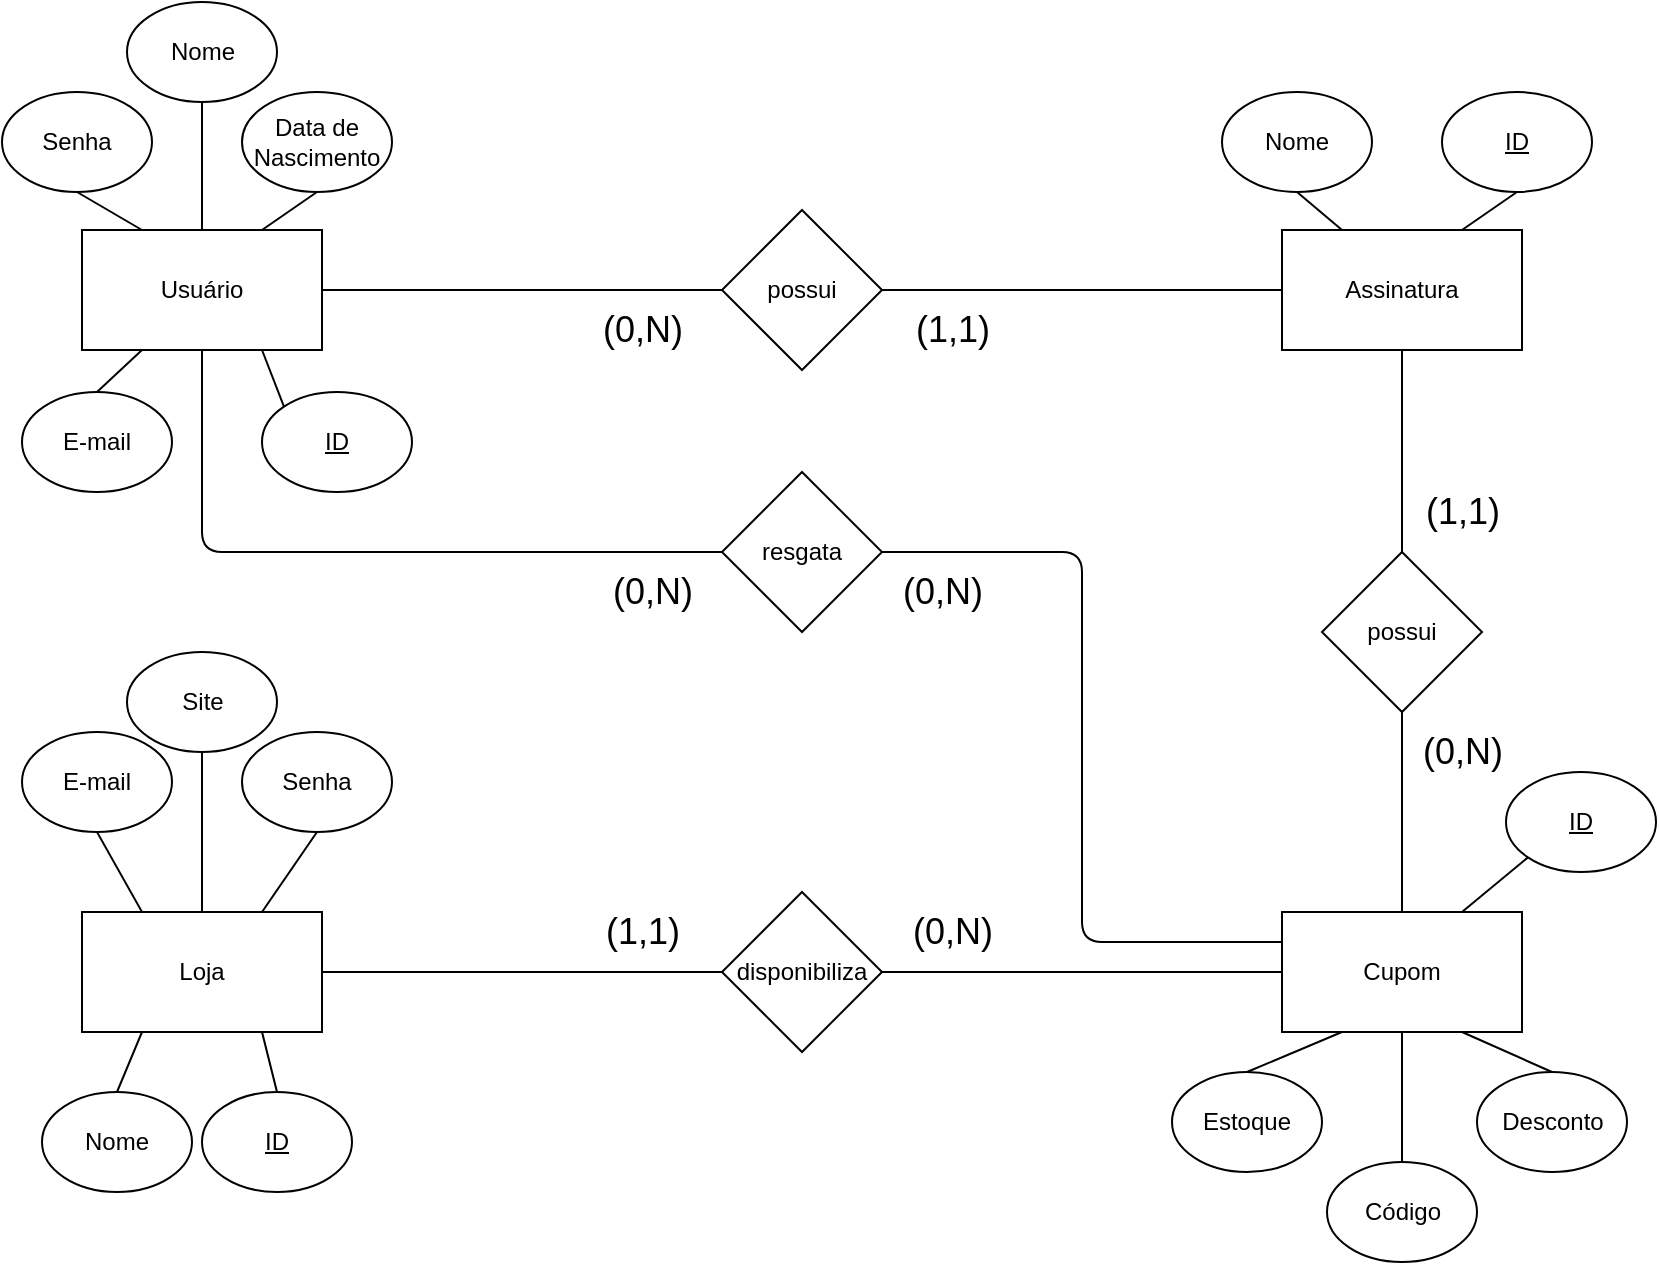 <mxfile version="14.6.11" type="device"><diagram id="ay5TarGI0MLjpy6J8z-U" name="Page-1"><mxGraphModel dx="1288" dy="728" grid="1" gridSize="10" guides="1" tooltips="1" connect="1" arrows="1" fold="1" page="1" pageScale="1" pageWidth="827" pageHeight="1169" math="0" shadow="0"><root><mxCell id="0"/><mxCell id="1" parent="0"/><mxCell id="eCf7UNtmftzZG42mIyuP-1" value="Usuário" style="rounded=0;whiteSpace=wrap;html=1;" parent="1" vertex="1"><mxGeometry x="40" y="119" width="120" height="60" as="geometry"/></mxCell><mxCell id="eCf7UNtmftzZG42mIyuP-2" value="Cupom" style="rounded=0;whiteSpace=wrap;html=1;" parent="1" vertex="1"><mxGeometry x="640" y="460" width="120" height="60" as="geometry"/></mxCell><mxCell id="eCf7UNtmftzZG42mIyuP-3" value="Assinatura" style="rounded=0;whiteSpace=wrap;html=1;" parent="1" vertex="1"><mxGeometry x="640" y="119" width="120" height="60" as="geometry"/></mxCell><mxCell id="eCf7UNtmftzZG42mIyuP-4" value="" style="endArrow=none;html=1;entryX=0.25;entryY=1;entryDx=0;entryDy=0;exitX=0.5;exitY=0;exitDx=0;exitDy=0;" parent="1" source="eCf7UNtmftzZG42mIyuP-5" target="eCf7UNtmftzZG42mIyuP-1" edge="1"><mxGeometry width="50" height="50" relative="1" as="geometry"><mxPoint x="80" y="219" as="sourcePoint"/><mxPoint x="440" y="419" as="targetPoint"/></mxGeometry></mxCell><mxCell id="eCf7UNtmftzZG42mIyuP-5" value="E-mail" style="ellipse;whiteSpace=wrap;html=1;" parent="1" vertex="1"><mxGeometry x="10" y="200" width="75" height="50" as="geometry"/></mxCell><mxCell id="eCf7UNtmftzZG42mIyuP-6" value="" style="endArrow=none;html=1;entryX=0.5;entryY=0;entryDx=0;entryDy=0;exitX=0.5;exitY=1;exitDx=0;exitDy=0;" parent="1" source="eCf7UNtmftzZG42mIyuP-7" target="eCf7UNtmftzZG42mIyuP-1" edge="1"><mxGeometry width="50" height="50" relative="1" as="geometry"><mxPoint x="170" y="219" as="sourcePoint"/><mxPoint x="160" y="179" as="targetPoint"/></mxGeometry></mxCell><mxCell id="eCf7UNtmftzZG42mIyuP-7" value="Nome" style="ellipse;whiteSpace=wrap;html=1;" parent="1" vertex="1"><mxGeometry x="62.5" y="5" width="75" height="50" as="geometry"/></mxCell><mxCell id="eCf7UNtmftzZG42mIyuP-11" value="" style="endArrow=none;html=1;entryX=0.25;entryY=0;entryDx=0;entryDy=0;exitX=0.5;exitY=1;exitDx=0;exitDy=0;" parent="1" source="eCf7UNtmftzZG42mIyuP-12" target="eCf7UNtmftzZG42mIyuP-1" edge="1"><mxGeometry width="50" height="50" relative="1" as="geometry"><mxPoint x="379" y="159" as="sourcePoint"/><mxPoint x="204" y="169" as="targetPoint"/></mxGeometry></mxCell><mxCell id="eCf7UNtmftzZG42mIyuP-12" value="Senha" style="ellipse;whiteSpace=wrap;html=1;" parent="1" vertex="1"><mxGeometry y="50" width="75" height="50" as="geometry"/></mxCell><mxCell id="eCf7UNtmftzZG42mIyuP-13" value="" style="endArrow=none;html=1;entryX=0.75;entryY=0;entryDx=0;entryDy=0;exitX=0.5;exitY=1;exitDx=0;exitDy=0;" parent="1" source="eCf7UNtmftzZG42mIyuP-14" target="eCf7UNtmftzZG42mIyuP-1" edge="1"><mxGeometry width="50" height="50" relative="1" as="geometry"><mxPoint x="280" y="179" as="sourcePoint"/><mxPoint x="240" y="139" as="targetPoint"/></mxGeometry></mxCell><mxCell id="eCf7UNtmftzZG42mIyuP-14" value="Data de Nascimento" style="ellipse;whiteSpace=wrap;html=1;" parent="1" vertex="1"><mxGeometry x="120" y="50" width="75" height="50" as="geometry"/></mxCell><mxCell id="eCf7UNtmftzZG42mIyuP-15" value="" style="endArrow=none;html=1;entryX=0.75;entryY=1;entryDx=0;entryDy=0;exitX=0;exitY=0;exitDx=0;exitDy=0;" parent="1" source="eCf7UNtmftzZG42mIyuP-16" target="eCf7UNtmftzZG42mIyuP-1" edge="1"><mxGeometry width="50" height="50" relative="1" as="geometry"><mxPoint x="255" y="200" as="sourcePoint"/><mxPoint x="215" y="160" as="targetPoint"/></mxGeometry></mxCell><mxCell id="eCf7UNtmftzZG42mIyuP-16" value="&lt;u&gt;ID&lt;/u&gt;" style="ellipse;whiteSpace=wrap;html=1;" parent="1" vertex="1"><mxGeometry x="130" y="200" width="75" height="50" as="geometry"/></mxCell><mxCell id="eCf7UNtmftzZG42mIyuP-17" value="" style="endArrow=none;html=1;entryX=0.75;entryY=0;entryDx=0;entryDy=0;exitX=0.5;exitY=1;exitDx=0;exitDy=0;" parent="1" source="eCf7UNtmftzZG42mIyuP-18" target="eCf7UNtmftzZG42mIyuP-3" edge="1"><mxGeometry width="50" height="50" relative="1" as="geometry"><mxPoint x="675" y="211" as="sourcePoint"/><mxPoint x="630" y="170" as="targetPoint"/></mxGeometry></mxCell><mxCell id="eCf7UNtmftzZG42mIyuP-18" value="&lt;u&gt;ID&lt;/u&gt;" style="ellipse;whiteSpace=wrap;html=1;" parent="1" vertex="1"><mxGeometry x="720" y="50" width="75" height="50" as="geometry"/></mxCell><mxCell id="eCf7UNtmftzZG42mIyuP-22" value="" style="endArrow=none;html=1;entryX=0.25;entryY=0;entryDx=0;entryDy=0;exitX=0.5;exitY=1;exitDx=0;exitDy=0;" parent="1" source="eCf7UNtmftzZG42mIyuP-23" target="eCf7UNtmftzZG42mIyuP-3" edge="1"><mxGeometry width="50" height="50" relative="1" as="geometry"><mxPoint x="630" y="30" as="sourcePoint"/><mxPoint x="620" y="-10" as="targetPoint"/></mxGeometry></mxCell><mxCell id="eCf7UNtmftzZG42mIyuP-23" value="Nome" style="ellipse;whiteSpace=wrap;html=1;" parent="1" vertex="1"><mxGeometry x="610" y="50" width="75" height="50" as="geometry"/></mxCell><mxCell id="eCf7UNtmftzZG42mIyuP-24" value="possui" style="rhombus;whiteSpace=wrap;html=1;" parent="1" vertex="1"><mxGeometry x="360" y="109" width="80" height="80" as="geometry"/></mxCell><mxCell id="eCf7UNtmftzZG42mIyuP-25" value="" style="endArrow=none;html=1;exitX=1;exitY=0.5;exitDx=0;exitDy=0;entryX=0;entryY=0.5;entryDx=0;entryDy=0;" parent="1" source="eCf7UNtmftzZG42mIyuP-1" target="eCf7UNtmftzZG42mIyuP-24" edge="1"><mxGeometry width="50" height="50" relative="1" as="geometry"><mxPoint x="390" y="380" as="sourcePoint"/><mxPoint x="440" y="330" as="targetPoint"/></mxGeometry></mxCell><mxCell id="eCf7UNtmftzZG42mIyuP-26" value="" style="endArrow=none;html=1;entryX=1;entryY=0.5;entryDx=0;entryDy=0;" parent="1" source="eCf7UNtmftzZG42mIyuP-3" target="eCf7UNtmftzZG42mIyuP-24" edge="1"><mxGeometry width="50" height="50" relative="1" as="geometry"><mxPoint x="170" y="159" as="sourcePoint"/><mxPoint x="384" y="159" as="targetPoint"/></mxGeometry></mxCell><mxCell id="0obMioJeXmshoX4ypOAE-1" value="Loja" style="rounded=0;whiteSpace=wrap;html=1;" parent="1" vertex="1"><mxGeometry x="40" y="460" width="120" height="60" as="geometry"/></mxCell><mxCell id="0obMioJeXmshoX4ypOAE-3" value="" style="endArrow=none;html=1;exitX=1;exitY=0.5;exitDx=0;exitDy=0;entryX=0;entryY=0.5;entryDx=0;entryDy=0;" parent="1" source="0obMioJeXmshoX4ypOAE-1" target="0obMioJeXmshoX4ypOAE-4" edge="1"><mxGeometry width="50" height="50" relative="1" as="geometry"><mxPoint x="390" y="400" as="sourcePoint"/><mxPoint x="350" y="490" as="targetPoint"/></mxGeometry></mxCell><mxCell id="0obMioJeXmshoX4ypOAE-4" value="disponibiliza" style="rhombus;whiteSpace=wrap;html=1;" parent="1" vertex="1"><mxGeometry x="360" y="450" width="80" height="80" as="geometry"/></mxCell><mxCell id="0obMioJeXmshoX4ypOAE-5" value="" style="endArrow=none;html=1;exitX=1;exitY=0.5;exitDx=0;exitDy=0;entryX=0;entryY=0.5;entryDx=0;entryDy=0;" parent="1" source="0obMioJeXmshoX4ypOAE-4" target="eCf7UNtmftzZG42mIyuP-2" edge="1"><mxGeometry width="50" height="50" relative="1" as="geometry"><mxPoint x="440" y="510" as="sourcePoint"/><mxPoint x="640" y="510" as="targetPoint"/></mxGeometry></mxCell><mxCell id="0obMioJeXmshoX4ypOAE-6" value="" style="endArrow=none;html=1;exitX=0.5;exitY=0;exitDx=0;exitDy=0;entryX=0.5;entryY=1;entryDx=0;entryDy=0;" parent="1" source="eCf7UNtmftzZG42mIyuP-2" target="0obMioJeXmshoX4ypOAE-7" edge="1"><mxGeometry width="50" height="50" relative="1" as="geometry"><mxPoint x="390" y="400" as="sourcePoint"/><mxPoint x="700" y="340" as="targetPoint"/></mxGeometry></mxCell><mxCell id="0obMioJeXmshoX4ypOAE-7" value="possui" style="rhombus;whiteSpace=wrap;html=1;" parent="1" vertex="1"><mxGeometry x="660" y="280" width="80" height="80" as="geometry"/></mxCell><mxCell id="0obMioJeXmshoX4ypOAE-8" value="" style="endArrow=none;html=1;exitX=0.5;exitY=0;exitDx=0;exitDy=0;entryX=0.5;entryY=1;entryDx=0;entryDy=0;" parent="1" source="0obMioJeXmshoX4ypOAE-7" target="eCf7UNtmftzZG42mIyuP-3" edge="1"><mxGeometry width="50" height="50" relative="1" as="geometry"><mxPoint x="720" y="320" as="sourcePoint"/><mxPoint x="720" y="210" as="targetPoint"/></mxGeometry></mxCell><mxCell id="0obMioJeXmshoX4ypOAE-9" value="" style="endArrow=none;html=1;entryX=0.25;entryY=1;entryDx=0;entryDy=0;exitX=0.5;exitY=0;exitDx=0;exitDy=0;" parent="1" source="0obMioJeXmshoX4ypOAE-10" target="0obMioJeXmshoX4ypOAE-1" edge="1"><mxGeometry width="50" height="50" relative="1" as="geometry"><mxPoint x="120" y="595" as="sourcePoint"/><mxPoint x="80" y="555" as="targetPoint"/></mxGeometry></mxCell><mxCell id="0obMioJeXmshoX4ypOAE-10" value="Nome" style="ellipse;whiteSpace=wrap;html=1;" parent="1" vertex="1"><mxGeometry x="20" y="550" width="75" height="50" as="geometry"/></mxCell><mxCell id="0obMioJeXmshoX4ypOAE-11" value="" style="endArrow=none;html=1;entryX=0.75;entryY=1;entryDx=0;entryDy=0;exitX=0.5;exitY=0;exitDx=0;exitDy=0;" parent="1" source="0obMioJeXmshoX4ypOAE-12" target="0obMioJeXmshoX4ypOAE-1" edge="1"><mxGeometry width="50" height="50" relative="1" as="geometry"><mxPoint x="205" y="576" as="sourcePoint"/><mxPoint x="110" y="540" as="targetPoint"/></mxGeometry></mxCell><mxCell id="0obMioJeXmshoX4ypOAE-12" value="&lt;u&gt;ID&lt;/u&gt;" style="ellipse;whiteSpace=wrap;html=1;" parent="1" vertex="1"><mxGeometry x="100" y="550" width="75" height="50" as="geometry"/></mxCell><mxCell id="0obMioJeXmshoX4ypOAE-13" value="" style="endArrow=none;html=1;entryX=0.25;entryY=0;entryDx=0;entryDy=0;exitX=0.5;exitY=1;exitDx=0;exitDy=0;" parent="1" source="0obMioJeXmshoX4ypOAE-14" target="0obMioJeXmshoX4ypOAE-1" edge="1"><mxGeometry width="50" height="50" relative="1" as="geometry"><mxPoint x="100" y="385" as="sourcePoint"/><mxPoint x="60" y="345" as="targetPoint"/></mxGeometry></mxCell><mxCell id="0obMioJeXmshoX4ypOAE-14" value="E-mail" style="ellipse;whiteSpace=wrap;html=1;" parent="1" vertex="1"><mxGeometry x="10" y="370" width="75" height="50" as="geometry"/></mxCell><mxCell id="0obMioJeXmshoX4ypOAE-15" value="" style="endArrow=none;html=1;entryX=0.5;entryY=0;entryDx=0;entryDy=0;exitX=0.5;exitY=1;exitDx=0;exitDy=0;" parent="1" source="0obMioJeXmshoX4ypOAE-16" target="0obMioJeXmshoX4ypOAE-1" edge="1"><mxGeometry width="50" height="50" relative="1" as="geometry"><mxPoint x="185" y="366" as="sourcePoint"/><mxPoint x="90" y="330" as="targetPoint"/></mxGeometry></mxCell><mxCell id="0obMioJeXmshoX4ypOAE-16" value="Site" style="ellipse;whiteSpace=wrap;html=1;" parent="1" vertex="1"><mxGeometry x="62.5" y="330" width="75" height="50" as="geometry"/></mxCell><mxCell id="0obMioJeXmshoX4ypOAE-17" value="Senha" style="ellipse;whiteSpace=wrap;html=1;" parent="1" vertex="1"><mxGeometry x="120" y="370" width="75" height="50" as="geometry"/></mxCell><mxCell id="0obMioJeXmshoX4ypOAE-18" value="" style="endArrow=none;html=1;entryX=0.75;entryY=0;entryDx=0;entryDy=0;exitX=0.5;exitY=1;exitDx=0;exitDy=0;" parent="1" source="0obMioJeXmshoX4ypOAE-17" target="0obMioJeXmshoX4ypOAE-1" edge="1"><mxGeometry width="50" height="50" relative="1" as="geometry"><mxPoint x="167.5" y="440" as="sourcePoint"/><mxPoint x="140" y="470" as="targetPoint"/></mxGeometry></mxCell><mxCell id="0obMioJeXmshoX4ypOAE-20" value="Código" style="ellipse;whiteSpace=wrap;html=1;" parent="1" vertex="1"><mxGeometry x="662.5" y="585" width="75" height="50" as="geometry"/></mxCell><mxCell id="0obMioJeXmshoX4ypOAE-21" value="" style="endArrow=none;html=1;exitX=0.5;exitY=0;exitDx=0;exitDy=0;entryX=0.5;entryY=1;entryDx=0;entryDy=0;" parent="1" source="0obMioJeXmshoX4ypOAE-20" target="eCf7UNtmftzZG42mIyuP-2" edge="1"><mxGeometry width="50" height="50" relative="1" as="geometry"><mxPoint x="667.5" y="550" as="sourcePoint"/><mxPoint x="660" y="585" as="targetPoint"/></mxGeometry></mxCell><mxCell id="0obMioJeXmshoX4ypOAE-22" value="Desconto" style="ellipse;whiteSpace=wrap;html=1;" parent="1" vertex="1"><mxGeometry x="737.5" y="540" width="75" height="50" as="geometry"/></mxCell><mxCell id="0obMioJeXmshoX4ypOAE-23" value="" style="endArrow=none;html=1;entryX=0.75;entryY=1;entryDx=0;entryDy=0;exitX=0.5;exitY=0;exitDx=0;exitDy=0;" parent="1" source="0obMioJeXmshoX4ypOAE-22" target="eCf7UNtmftzZG42mIyuP-2" edge="1"><mxGeometry width="50" height="50" relative="1" as="geometry"><mxPoint x="747.5" y="550" as="sourcePoint"/><mxPoint x="750" y="520" as="targetPoint"/></mxGeometry></mxCell><mxCell id="0obMioJeXmshoX4ypOAE-24" value="Estoque" style="ellipse;whiteSpace=wrap;html=1;" parent="1" vertex="1"><mxGeometry x="585" y="540" width="75" height="50" as="geometry"/></mxCell><mxCell id="0obMioJeXmshoX4ypOAE-25" value="" style="endArrow=none;html=1;entryX=0.25;entryY=1;entryDx=0;entryDy=0;exitX=0.5;exitY=0;exitDx=0;exitDy=0;" parent="1" source="0obMioJeXmshoX4ypOAE-24" target="eCf7UNtmftzZG42mIyuP-2" edge="1"><mxGeometry width="50" height="50" relative="1" as="geometry"><mxPoint x="592.5" y="540" as="sourcePoint"/><mxPoint x="595" y="510" as="targetPoint"/></mxGeometry></mxCell><mxCell id="LulZcdcqpQa5CK1rQutr-4" value="&lt;font style=&quot;font-size: 18px&quot;&gt;(0,N)&lt;/font&gt;" style="text;html=1;align=center;verticalAlign=middle;resizable=0;points=[];autosize=1;strokeColor=none;" parent="1" vertex="1"><mxGeometry x="445" y="460" width="60" height="20" as="geometry"/></mxCell><mxCell id="LulZcdcqpQa5CK1rQutr-5" value="&lt;font style=&quot;font-size: 18px&quot;&gt;(1,1)&lt;/font&gt;" style="text;html=1;align=center;verticalAlign=middle;resizable=0;points=[];autosize=1;strokeColor=none;" parent="1" vertex="1"><mxGeometry x="295" y="460" width="50" height="20" as="geometry"/></mxCell><mxCell id="LulZcdcqpQa5CK1rQutr-6" value="&lt;font style=&quot;font-size: 18px&quot;&gt;(1,1)&lt;/font&gt;" style="text;html=1;align=center;verticalAlign=middle;resizable=0;points=[];autosize=1;strokeColor=none;" parent="1" vertex="1"><mxGeometry x="450" y="159" width="50" height="20" as="geometry"/></mxCell><mxCell id="LulZcdcqpQa5CK1rQutr-7" value="&lt;font style=&quot;font-size: 18px&quot;&gt;(0,N)&lt;/font&gt;" style="text;html=1;align=center;verticalAlign=middle;resizable=0;points=[];autosize=1;strokeColor=none;" parent="1" vertex="1"><mxGeometry x="700" y="370" width="60" height="20" as="geometry"/></mxCell><mxCell id="LulZcdcqpQa5CK1rQutr-8" value="&lt;font style=&quot;font-size: 18px&quot;&gt;(0,N)&lt;/font&gt;" style="text;html=1;align=center;verticalAlign=middle;resizable=0;points=[];autosize=1;strokeColor=none;" parent="1" vertex="1"><mxGeometry x="290" y="159" width="60" height="20" as="geometry"/></mxCell><mxCell id="LulZcdcqpQa5CK1rQutr-9" value="&lt;font style=&quot;font-size: 18px&quot;&gt;(1,1)&lt;/font&gt;" style="text;html=1;align=center;verticalAlign=middle;resizable=0;points=[];autosize=1;strokeColor=none;" parent="1" vertex="1"><mxGeometry x="705" y="250" width="50" height="20" as="geometry"/></mxCell><mxCell id="6cne8vZdfUBGcNnQGKcl-3" value="resgata" style="rhombus;whiteSpace=wrap;html=1;" parent="1" vertex="1"><mxGeometry x="360" y="240" width="80" height="80" as="geometry"/></mxCell><mxCell id="6cne8vZdfUBGcNnQGKcl-6" value="" style="endArrow=none;html=1;entryX=0;entryY=0.25;entryDx=0;entryDy=0;edgeStyle=orthogonalEdgeStyle;exitX=1;exitY=0.5;exitDx=0;exitDy=0;" parent="1" source="6cne8vZdfUBGcNnQGKcl-3" target="eCf7UNtmftzZG42mIyuP-2" edge="1"><mxGeometry width="50" height="50" relative="1" as="geometry"><mxPoint x="550" y="410" as="sourcePoint"/><mxPoint x="440" y="350" as="targetPoint"/></mxGeometry></mxCell><mxCell id="6cne8vZdfUBGcNnQGKcl-8" value="" style="endArrow=none;html=1;exitX=0;exitY=0.5;exitDx=0;exitDy=0;entryX=0.5;entryY=1;entryDx=0;entryDy=0;edgeStyle=orthogonalEdgeStyle;" parent="1" source="6cne8vZdfUBGcNnQGKcl-3" target="eCf7UNtmftzZG42mIyuP-1" edge="1"><mxGeometry width="50" height="50" relative="1" as="geometry"><mxPoint x="420" y="380" as="sourcePoint"/><mxPoint x="470" y="330" as="targetPoint"/></mxGeometry></mxCell><mxCell id="6cne8vZdfUBGcNnQGKcl-9" value="&lt;font style=&quot;font-size: 18px&quot;&gt;(0,N)&lt;/font&gt;" style="text;html=1;align=center;verticalAlign=middle;resizable=0;points=[];autosize=1;strokeColor=none;" parent="1" vertex="1"><mxGeometry x="295" y="290" width="60" height="20" as="geometry"/></mxCell><mxCell id="6cne8vZdfUBGcNnQGKcl-10" value="&lt;font style=&quot;font-size: 18px&quot;&gt;(0,N)&lt;/font&gt;" style="text;html=1;align=center;verticalAlign=middle;resizable=0;points=[];autosize=1;strokeColor=none;" parent="1" vertex="1"><mxGeometry x="440" y="290" width="60" height="20" as="geometry"/></mxCell><mxCell id="6cne8vZdfUBGcNnQGKcl-11" value="&lt;u&gt;ID&lt;/u&gt;" style="ellipse;whiteSpace=wrap;html=1;" parent="1" vertex="1"><mxGeometry x="752" y="390" width="75" height="50" as="geometry"/></mxCell><mxCell id="6cne8vZdfUBGcNnQGKcl-12" value="" style="endArrow=none;html=1;entryX=0;entryY=1;entryDx=0;entryDy=0;exitX=0.75;exitY=0;exitDx=0;exitDy=0;" parent="1" source="eCf7UNtmftzZG42mIyuP-2" target="6cne8vZdfUBGcNnQGKcl-11" edge="1"><mxGeometry width="50" height="50" relative="1" as="geometry"><mxPoint x="550" y="380" as="sourcePoint"/><mxPoint x="600" y="330" as="targetPoint"/></mxGeometry></mxCell></root></mxGraphModel></diagram></mxfile>